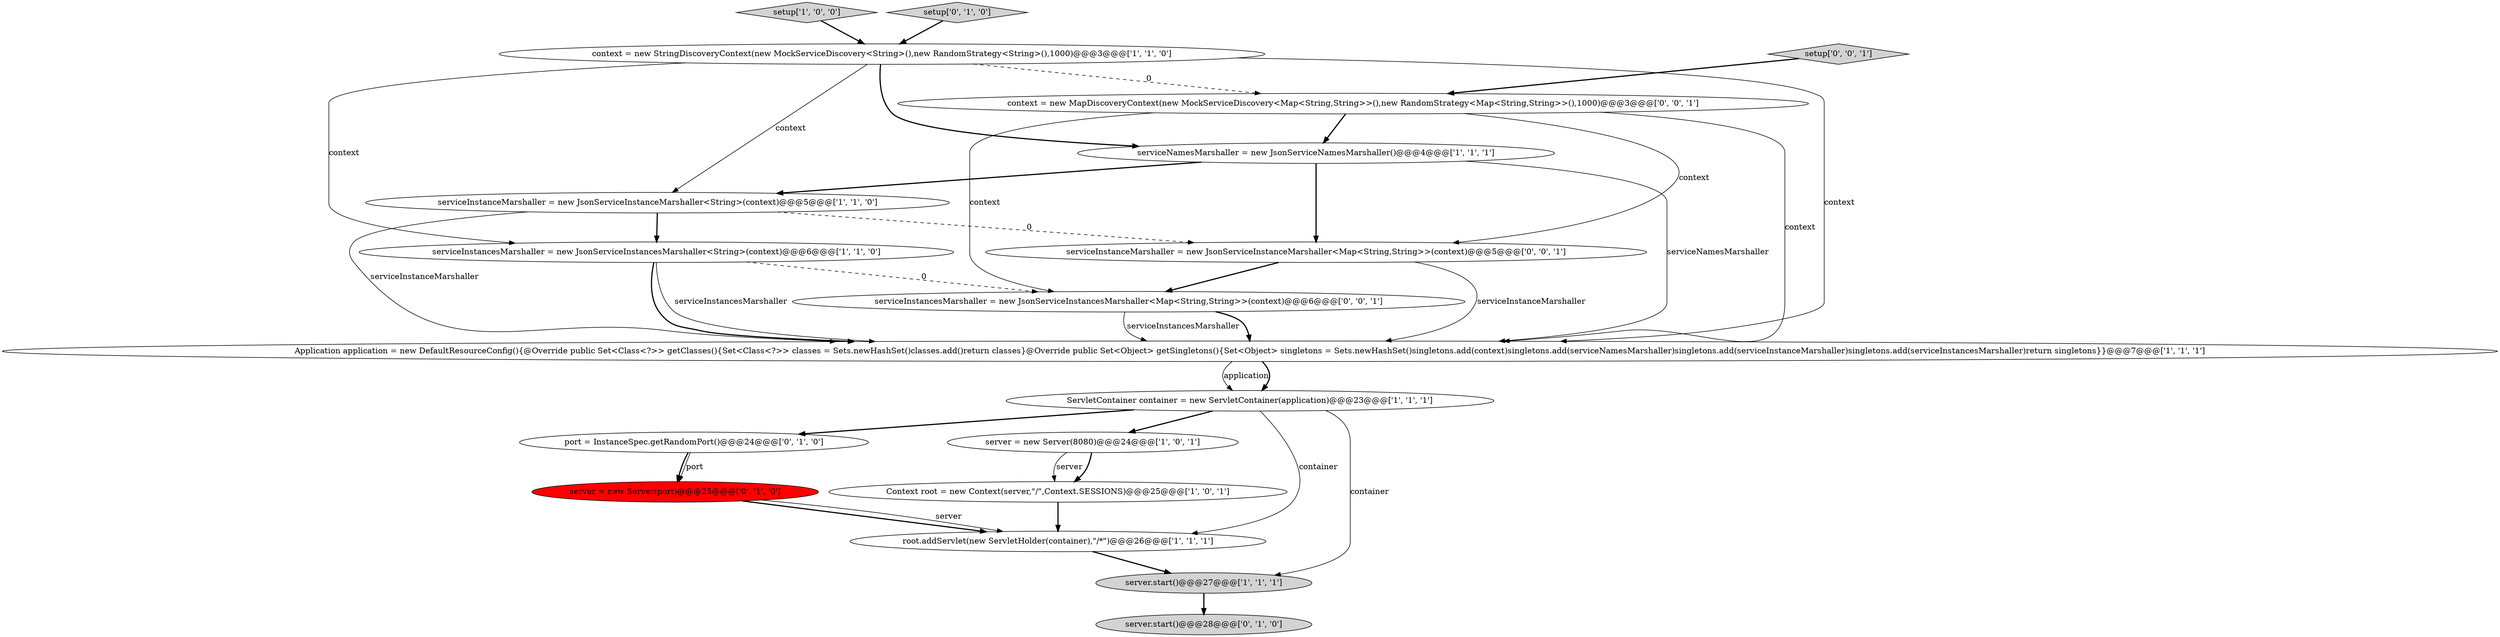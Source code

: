 digraph {
17 [style = filled, label = "context = new MapDiscoveryContext(new MockServiceDiscovery<Map<String,String>>(),new RandomStrategy<Map<String,String>>(),1000)@@@3@@@['0', '0', '1']", fillcolor = white, shape = ellipse image = "AAA0AAABBB3BBB"];
7 [style = filled, label = "root.addServlet(new ServletHolder(container),\"/*\")@@@26@@@['1', '1', '1']", fillcolor = white, shape = ellipse image = "AAA0AAABBB1BBB"];
11 [style = filled, label = "server.start()@@@28@@@['0', '1', '0']", fillcolor = lightgray, shape = ellipse image = "AAA0AAABBB2BBB"];
1 [style = filled, label = "serviceInstancesMarshaller = new JsonServiceInstancesMarshaller<String>(context)@@@6@@@['1', '1', '0']", fillcolor = white, shape = ellipse image = "AAA0AAABBB1BBB"];
6 [style = filled, label = "Context root = new Context(server,\"/\",Context.SESSIONS)@@@25@@@['1', '0', '1']", fillcolor = white, shape = ellipse image = "AAA0AAABBB1BBB"];
12 [style = filled, label = "server = new Server(port)@@@25@@@['0', '1', '0']", fillcolor = red, shape = ellipse image = "AAA1AAABBB2BBB"];
8 [style = filled, label = "serviceInstanceMarshaller = new JsonServiceInstanceMarshaller<String>(context)@@@5@@@['1', '1', '0']", fillcolor = white, shape = ellipse image = "AAA0AAABBB1BBB"];
16 [style = filled, label = "serviceInstancesMarshaller = new JsonServiceInstancesMarshaller<Map<String,String>>(context)@@@6@@@['0', '0', '1']", fillcolor = white, shape = ellipse image = "AAA0AAABBB3BBB"];
18 [style = filled, label = "setup['0', '0', '1']", fillcolor = lightgray, shape = diamond image = "AAA0AAABBB3BBB"];
0 [style = filled, label = "setup['1', '0', '0']", fillcolor = lightgray, shape = diamond image = "AAA0AAABBB1BBB"];
3 [style = filled, label = "server = new Server(8080)@@@24@@@['1', '0', '1']", fillcolor = white, shape = ellipse image = "AAA0AAABBB1BBB"];
5 [style = filled, label = "serviceNamesMarshaller = new JsonServiceNamesMarshaller()@@@4@@@['1', '1', '1']", fillcolor = white, shape = ellipse image = "AAA0AAABBB1BBB"];
4 [style = filled, label = "context = new StringDiscoveryContext(new MockServiceDiscovery<String>(),new RandomStrategy<String>(),1000)@@@3@@@['1', '1', '0']", fillcolor = white, shape = ellipse image = "AAA0AAABBB1BBB"];
2 [style = filled, label = "ServletContainer container = new ServletContainer(application)@@@23@@@['1', '1', '1']", fillcolor = white, shape = ellipse image = "AAA0AAABBB1BBB"];
13 [style = filled, label = "port = InstanceSpec.getRandomPort()@@@24@@@['0', '1', '0']", fillcolor = white, shape = ellipse image = "AAA0AAABBB2BBB"];
10 [style = filled, label = "Application application = new DefaultResourceConfig(){@Override public Set<Class<?>> getClasses(){Set<Class<?>> classes = Sets.newHashSet()classes.add()return classes}@Override public Set<Object> getSingletons(){Set<Object> singletons = Sets.newHashSet()singletons.add(context)singletons.add(serviceNamesMarshaller)singletons.add(serviceInstanceMarshaller)singletons.add(serviceInstancesMarshaller)return singletons}}@@@7@@@['1', '1', '1']", fillcolor = white, shape = ellipse image = "AAA0AAABBB1BBB"];
15 [style = filled, label = "serviceInstanceMarshaller = new JsonServiceInstanceMarshaller<Map<String,String>>(context)@@@5@@@['0', '0', '1']", fillcolor = white, shape = ellipse image = "AAA0AAABBB3BBB"];
14 [style = filled, label = "setup['0', '1', '0']", fillcolor = lightgray, shape = diamond image = "AAA0AAABBB2BBB"];
9 [style = filled, label = "server.start()@@@27@@@['1', '1', '1']", fillcolor = lightgray, shape = ellipse image = "AAA0AAABBB1BBB"];
8->10 [style = solid, label="serviceInstanceMarshaller"];
5->8 [style = bold, label=""];
17->5 [style = bold, label=""];
13->12 [style = solid, label="port"];
4->8 [style = solid, label="context"];
9->11 [style = bold, label=""];
4->17 [style = dashed, label="0"];
16->10 [style = bold, label=""];
2->3 [style = bold, label=""];
8->15 [style = dashed, label="0"];
18->17 [style = bold, label=""];
17->15 [style = solid, label="context"];
5->15 [style = bold, label=""];
3->6 [style = bold, label=""];
17->10 [style = solid, label="context"];
16->10 [style = solid, label="serviceInstancesMarshaller"];
15->16 [style = bold, label=""];
10->2 [style = solid, label="application"];
12->7 [style = bold, label=""];
17->16 [style = solid, label="context"];
4->1 [style = solid, label="context"];
2->13 [style = bold, label=""];
2->7 [style = solid, label="container"];
7->9 [style = bold, label=""];
8->1 [style = bold, label=""];
1->10 [style = solid, label="serviceInstancesMarshaller"];
13->12 [style = bold, label=""];
3->6 [style = solid, label="server"];
0->4 [style = bold, label=""];
1->16 [style = dashed, label="0"];
4->10 [style = solid, label="context"];
2->9 [style = solid, label="container"];
15->10 [style = solid, label="serviceInstanceMarshaller"];
5->10 [style = solid, label="serviceNamesMarshaller"];
10->2 [style = bold, label=""];
12->7 [style = solid, label="server"];
6->7 [style = bold, label=""];
1->10 [style = bold, label=""];
4->5 [style = bold, label=""];
14->4 [style = bold, label=""];
}
